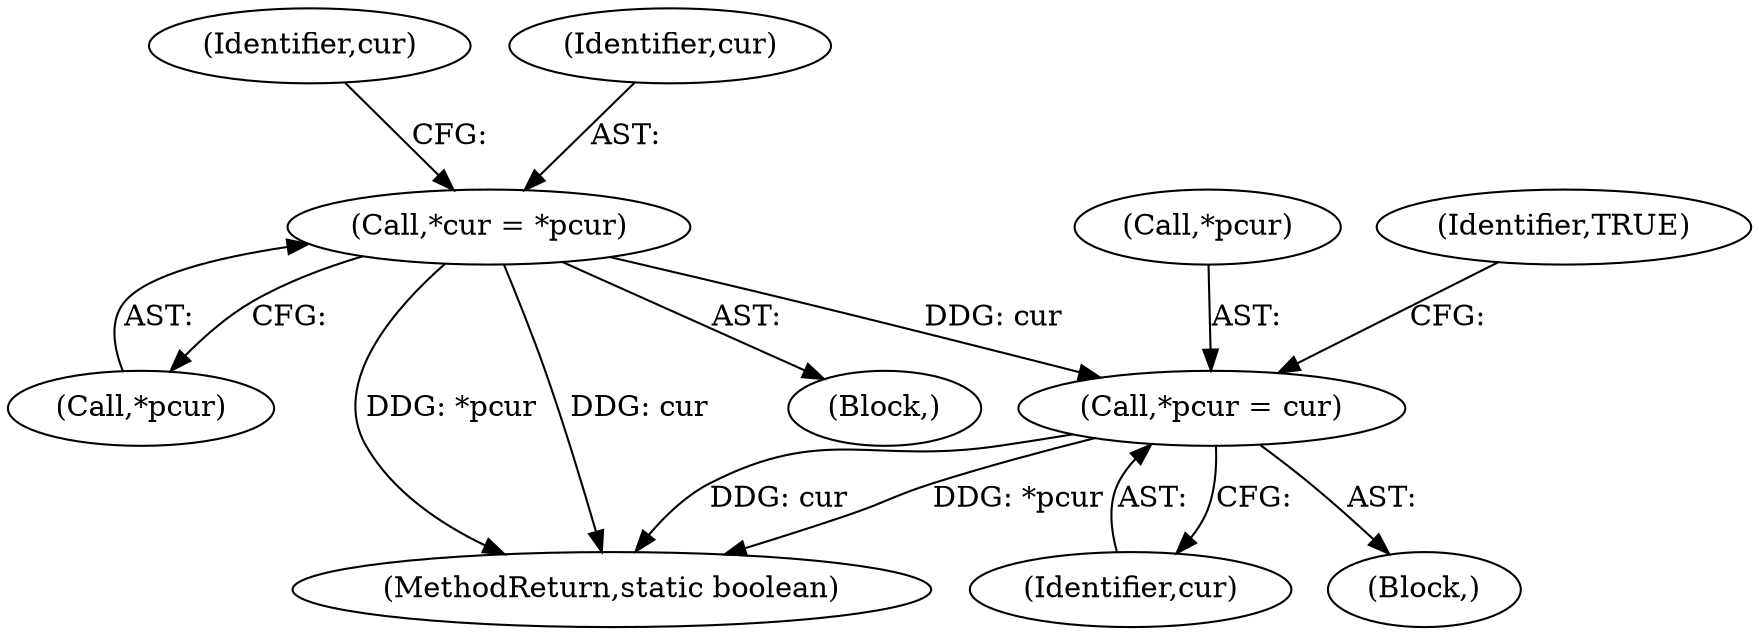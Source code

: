 digraph "0_virglrenderer_e534b51ca3c3cd25f3990589932a9ed711c59b27@pointer" {
"1004118" [label="(Call,*pcur = cur)"];
"1004102" [label="(Call,*cur = *pcur)"];
"1004109" [label="(Identifier,cur)"];
"1004100" [label="(Block,)"];
"1004102" [label="(Call,*cur = *pcur)"];
"1004167" [label="(MethodReturn,static boolean)"];
"1004104" [label="(Call,*pcur)"];
"1004118" [label="(Call,*pcur = cur)"];
"1004119" [label="(Call,*pcur)"];
"1004123" [label="(Identifier,TRUE)"];
"1004103" [label="(Identifier,cur)"];
"1004121" [label="(Identifier,cur)"];
"1004113" [label="(Block,)"];
"1004118" -> "1004113"  [label="AST: "];
"1004118" -> "1004121"  [label="CFG: "];
"1004119" -> "1004118"  [label="AST: "];
"1004121" -> "1004118"  [label="AST: "];
"1004123" -> "1004118"  [label="CFG: "];
"1004118" -> "1004167"  [label="DDG: cur"];
"1004118" -> "1004167"  [label="DDG: *pcur"];
"1004102" -> "1004118"  [label="DDG: cur"];
"1004102" -> "1004100"  [label="AST: "];
"1004102" -> "1004104"  [label="CFG: "];
"1004103" -> "1004102"  [label="AST: "];
"1004104" -> "1004102"  [label="AST: "];
"1004109" -> "1004102"  [label="CFG: "];
"1004102" -> "1004167"  [label="DDG: cur"];
"1004102" -> "1004167"  [label="DDG: *pcur"];
}
